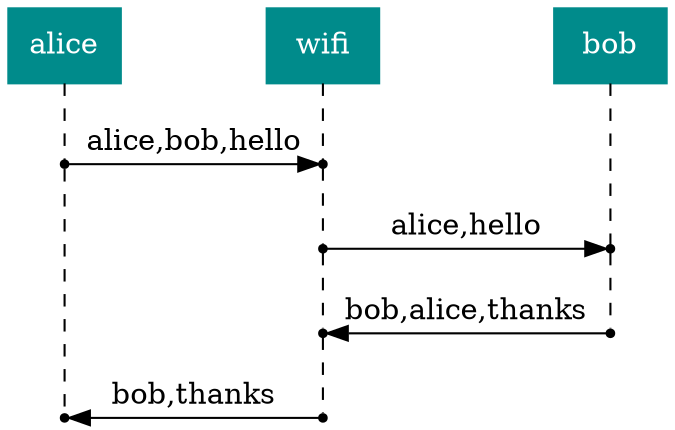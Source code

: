/*
     Author: Francois Siewe (fsiewe@dmu.ac.uk or fsiewe@yahoo.fr)
*/

digraph CCA {
   clusterrank = local; node[style=filled]
   { rank=min;
      alice[shape=box, fontcolor=white, color=cyan4, group=alice];
      wifi[shape=box, fontcolor=white, color=cyan4, group=wifi];
      bob[shape=box, fontcolor=white, color=cyan4, group=bob];
   }
   // Generate vertical dashed lines (timelines)
   { node[shape=point,group=alice]; edge[dir=none, style=dashed];
      send0;
      recv3;
      alice -> send0;
      send0 -> recv3;
   }
   { node[shape=point,group=wifi]; edge[dir=none, style=dashed];
      recv0;
      send1;
      recv2;
      send3;
      wifi -> recv0;
      recv0 -> send1;
      send1 -> recv2;
      recv2 -> send3;
   }
   { node[shape=point,group=bob]; edge[dir=none, style=dashed];
      recv1;
      send2;
      bob -> recv1;
      recv1 -> send2;
   }
   // Rank communication edges, e.g. send0 -> recv0
   { rank = same;
      send0; recv0;
   }
   { rank = same;
      send1; recv1;
   }
   { rank = same;
      send2; recv2;
   }
   { rank = same;
      send3; recv3;
   }
   // Generate communication edges
   {
      edge[constraint=false];
   send0 -> recv0[label="alice,bob,hello"];
   send1 -> recv1[label="alice,hello"];
   send2 -> recv2[label="bob,alice,thanks"];
   send3 -> recv3[label="bob,thanks"];
   }
}
